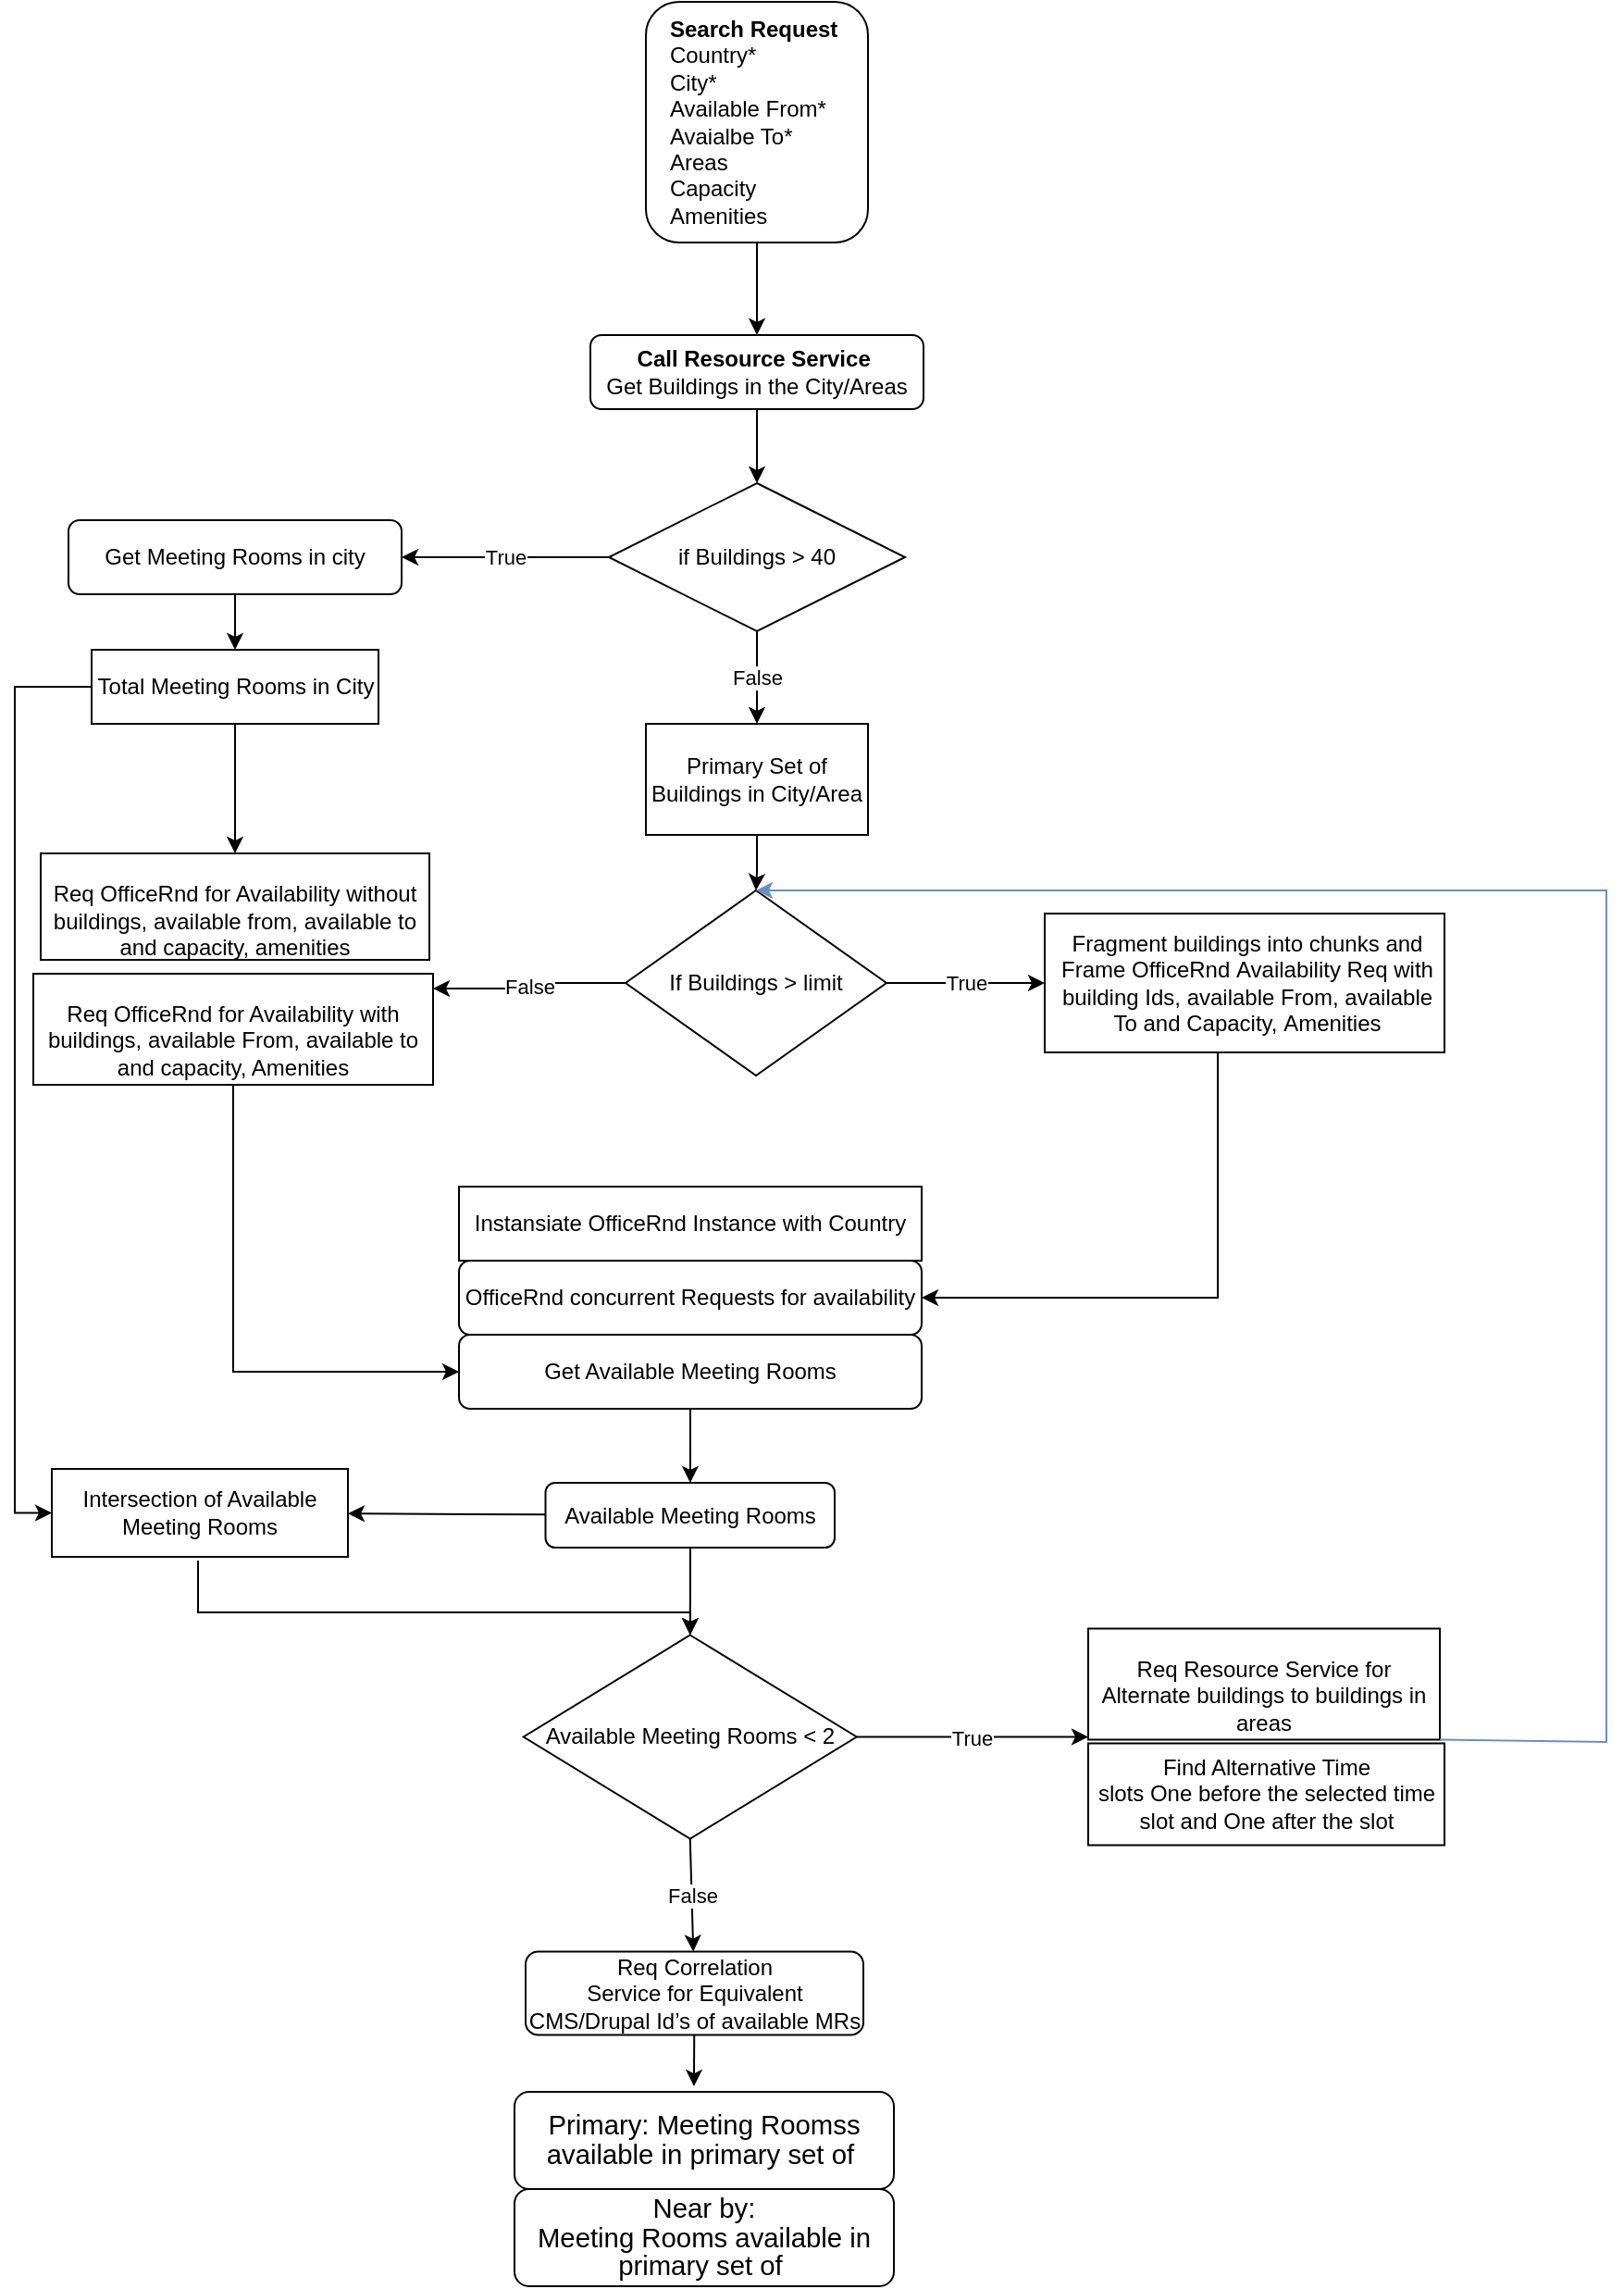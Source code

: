 <mxfile version="13.7.3" type="github">
  <diagram id="C5RBs43oDa-KdzZeNtuy" name="Page-1">
    <mxGraphModel dx="3206" dy="1277" grid="1" gridSize="10" guides="1" tooltips="1" connect="1" arrows="1" fold="1" page="1" pageScale="1" pageWidth="1169" pageHeight="827" background="none" math="0" shadow="0">
      <root>
        <mxCell id="WIyWlLk6GJQsqaUBKTNV-0" />
        <mxCell id="WIyWlLk6GJQsqaUBKTNV-1" parent="WIyWlLk6GJQsqaUBKTNV-0" />
        <mxCell id="KKwoinIEaRun2n8d-Eo_-2" style="edgeStyle=orthogonalEdgeStyle;rounded=0;orthogonalLoop=1;jettySize=auto;html=1;entryX=0.5;entryY=0;entryDx=0;entryDy=0;" edge="1" parent="WIyWlLk6GJQsqaUBKTNV-1" source="WIyWlLk6GJQsqaUBKTNV-3" target="KKwoinIEaRun2n8d-Eo_-1">
          <mxGeometry relative="1" as="geometry" />
        </mxCell>
        <mxCell id="WIyWlLk6GJQsqaUBKTNV-3" value="&lt;b&gt;Call Resource Service&amp;nbsp;&lt;/b&gt;&lt;br&gt;&lt;div style=&quot;text-align: left&quot;&gt;Get Buildings in the City/Areas&lt;/div&gt;" style="rounded=1;whiteSpace=wrap;html=1;fontSize=12;glass=0;strokeWidth=1;shadow=0;align=center;" parent="WIyWlLk6GJQsqaUBKTNV-1" vertex="1">
          <mxGeometry x="-1865" y="-60" width="180" height="40" as="geometry" />
        </mxCell>
        <mxCell id="WIyWlLk6GJQsqaUBKTNV-4" value="Yes" style="rounded=0;html=1;jettySize=auto;orthogonalLoop=1;fontSize=11;endArrow=block;endFill=0;endSize=8;strokeWidth=1;shadow=0;labelBackgroundColor=none;edgeStyle=orthogonalEdgeStyle;" parent="WIyWlLk6GJQsqaUBKTNV-1" edge="1">
          <mxGeometry y="20" relative="1" as="geometry">
            <mxPoint as="offset" />
            <mxPoint x="250" y="320" as="sourcePoint" />
          </mxGeometry>
        </mxCell>
        <mxCell id="WIyWlLk6GJQsqaUBKTNV-5" value="No" style="edgeStyle=orthogonalEdgeStyle;rounded=0;html=1;jettySize=auto;orthogonalLoop=1;fontSize=11;endArrow=block;endFill=0;endSize=8;strokeWidth=1;shadow=0;labelBackgroundColor=none;" parent="WIyWlLk6GJQsqaUBKTNV-1" edge="1">
          <mxGeometry y="10" relative="1" as="geometry">
            <mxPoint as="offset" />
            <mxPoint x="380" y="230" as="targetPoint" />
          </mxGeometry>
        </mxCell>
        <mxCell id="WIyWlLk6GJQsqaUBKTNV-8" value="No" style="rounded=0;html=1;jettySize=auto;orthogonalLoop=1;fontSize=11;endArrow=block;endFill=0;endSize=8;strokeWidth=1;shadow=0;labelBackgroundColor=none;edgeStyle=orthogonalEdgeStyle;" parent="WIyWlLk6GJQsqaUBKTNV-1" edge="1">
          <mxGeometry x="0.333" y="20" relative="1" as="geometry">
            <mxPoint as="offset" />
            <mxPoint x="220" y="370" as="sourcePoint" />
          </mxGeometry>
        </mxCell>
        <mxCell id="WIyWlLk6GJQsqaUBKTNV-9" value="Yes" style="edgeStyle=orthogonalEdgeStyle;rounded=0;html=1;jettySize=auto;orthogonalLoop=1;fontSize=11;endArrow=block;endFill=0;endSize=8;strokeWidth=1;shadow=0;labelBackgroundColor=none;" parent="WIyWlLk6GJQsqaUBKTNV-1" edge="1">
          <mxGeometry y="10" relative="1" as="geometry">
            <mxPoint as="offset" />
            <mxPoint x="270" y="330" as="sourcePoint" />
          </mxGeometry>
        </mxCell>
        <mxCell id="KKwoinIEaRun2n8d-Eo_-0" style="edgeStyle=orthogonalEdgeStyle;rounded=0;orthogonalLoop=1;jettySize=auto;html=1;entryX=0.5;entryY=0;entryDx=0;entryDy=0;" edge="1" parent="WIyWlLk6GJQsqaUBKTNV-1" source="8CnQwpFaGnil6D6pqTt6-2" target="WIyWlLk6GJQsqaUBKTNV-3">
          <mxGeometry relative="1" as="geometry">
            <mxPoint x="-1836" y="-70" as="targetPoint" />
          </mxGeometry>
        </mxCell>
        <mxCell id="8CnQwpFaGnil6D6pqTt6-2" value="&lt;b&gt;Search Request&amp;nbsp;&lt;/b&gt;&lt;br&gt;&lt;div style=&quot;text-align: left&quot;&gt;Country*&lt;/div&gt;&lt;div style=&quot;text-align: left&quot;&gt;City*&lt;/div&gt;&lt;div style=&quot;text-align: left&quot;&gt;Available From*&lt;/div&gt;&lt;div style=&quot;text-align: left&quot;&gt;Avaialbe To*&lt;/div&gt;&lt;div style=&quot;text-align: left&quot;&gt;Areas&lt;/div&gt;&lt;div style=&quot;text-align: left&quot;&gt;Capacity&lt;/div&gt;&lt;div style=&quot;text-align: left&quot;&gt;Amenities&lt;/div&gt;" style="rounded=1;whiteSpace=wrap;html=1;" parent="WIyWlLk6GJQsqaUBKTNV-1" vertex="1">
          <mxGeometry x="-1835" y="-240" width="120" height="130" as="geometry" />
        </mxCell>
        <mxCell id="KKwoinIEaRun2n8d-Eo_-24" style="edgeStyle=none;rounded=0;orthogonalLoop=1;jettySize=auto;html=1;entryX=0.5;entryY=0;entryDx=0;entryDy=0;" edge="1" parent="WIyWlLk6GJQsqaUBKTNV-1" source="8CnQwpFaGnil6D6pqTt6-5" target="KKwoinIEaRun2n8d-Eo_-23">
          <mxGeometry relative="1" as="geometry" />
        </mxCell>
        <mxCell id="8CnQwpFaGnil6D6pqTt6-5" value="Get Meeting Rooms in city" style="rounded=1;whiteSpace=wrap;html=1;" parent="WIyWlLk6GJQsqaUBKTNV-1" vertex="1">
          <mxGeometry x="-2147" y="40" width="180" height="40" as="geometry" />
        </mxCell>
        <mxCell id="8CnQwpFaGnil6D6pqTt6-18" value="" style="edgeStyle=orthogonalEdgeStyle;rounded=0;orthogonalLoop=1;jettySize=auto;html=1;" parent="WIyWlLk6GJQsqaUBKTNV-1" source="8CnQwpFaGnil6D6pqTt6-15" target="8CnQwpFaGnil6D6pqTt6-17" edge="1">
          <mxGeometry relative="1" as="geometry" />
        </mxCell>
        <mxCell id="8CnQwpFaGnil6D6pqTt6-15" value="Primary Set of Buildings in City/Area" style="rounded=0;whiteSpace=wrap;html=1;" parent="WIyWlLk6GJQsqaUBKTNV-1" vertex="1">
          <mxGeometry x="-1835" y="150" width="120" height="60" as="geometry" />
        </mxCell>
        <mxCell id="KKwoinIEaRun2n8d-Eo_-7" value="True" style="edgeStyle=orthogonalEdgeStyle;rounded=0;orthogonalLoop=1;jettySize=auto;html=1;entryX=0;entryY=0.5;entryDx=0;entryDy=0;" edge="1" parent="WIyWlLk6GJQsqaUBKTNV-1" source="8CnQwpFaGnil6D6pqTt6-17" target="8CnQwpFaGnil6D6pqTt6-19">
          <mxGeometry relative="1" as="geometry" />
        </mxCell>
        <mxCell id="KKwoinIEaRun2n8d-Eo_-8" value="False" style="edgeStyle=orthogonalEdgeStyle;rounded=0;orthogonalLoop=1;jettySize=auto;html=1;entryX=1;entryY=0.133;entryDx=0;entryDy=0;entryPerimeter=0;" edge="1" parent="WIyWlLk6GJQsqaUBKTNV-1" source="8CnQwpFaGnil6D6pqTt6-17" target="8CnQwpFaGnil6D6pqTt6-21">
          <mxGeometry relative="1" as="geometry" />
        </mxCell>
        <mxCell id="8CnQwpFaGnil6D6pqTt6-17" value="If Buildings &amp;gt; limit" style="rhombus;whiteSpace=wrap;html=1;rounded=0;" parent="WIyWlLk6GJQsqaUBKTNV-1" vertex="1">
          <mxGeometry x="-1846" y="240" width="141" height="100" as="geometry" />
        </mxCell>
        <mxCell id="KKwoinIEaRun2n8d-Eo_-12" style="edgeStyle=orthogonalEdgeStyle;rounded=0;orthogonalLoop=1;jettySize=auto;html=1;entryX=1;entryY=0.5;entryDx=0;entryDy=0;" edge="1" parent="WIyWlLk6GJQsqaUBKTNV-1" source="8CnQwpFaGnil6D6pqTt6-19" target="8CnQwpFaGnil6D6pqTt6-25">
          <mxGeometry relative="1" as="geometry">
            <Array as="points">
              <mxPoint x="-1526" y="460" />
            </Array>
          </mxGeometry>
        </mxCell>
        <mxCell id="8CnQwpFaGnil6D6pqTt6-19" value="&lt;p class=&quot;MsoNormal&quot; style=&quot;margin-bottom: 0.0pt&quot;&gt;&lt;/p&gt;&lt;div style=&quot;text-align: center&quot;&gt;&lt;span&gt;Fragment buildings into chunks and Frame OfficeRnd&amp;nbsp;&lt;/span&gt;&lt;span&gt;Availability Req with building Ids, available From, available To and Capacity,&amp;nbsp;&lt;/span&gt;&lt;span&gt;Amenities&lt;/span&gt;&lt;/div&gt;&lt;p&gt;&lt;/p&gt;" style="whiteSpace=wrap;html=1;rounded=0;align=left;" parent="WIyWlLk6GJQsqaUBKTNV-1" vertex="1">
          <mxGeometry x="-1619.5" y="252.5" width="216" height="75" as="geometry" />
        </mxCell>
        <mxCell id="KKwoinIEaRun2n8d-Eo_-13" style="edgeStyle=orthogonalEdgeStyle;rounded=0;orthogonalLoop=1;jettySize=auto;html=1;entryX=0;entryY=0.5;entryDx=0;entryDy=0;" edge="1" parent="WIyWlLk6GJQsqaUBKTNV-1" source="8CnQwpFaGnil6D6pqTt6-21" target="8CnQwpFaGnil6D6pqTt6-26">
          <mxGeometry relative="1" as="geometry">
            <Array as="points">
              <mxPoint x="-2058" y="500" />
            </Array>
          </mxGeometry>
        </mxCell>
        <mxCell id="8CnQwpFaGnil6D6pqTt6-21" value="&lt;p class=&quot;MsoNormal&quot; style=&quot;margin-bottom: 0.0pt&quot;&gt;Req OfficeRnd for Availability with buildings, available From, available to and capacity, Amenities&lt;/p&gt;" style="whiteSpace=wrap;html=1;rounded=0;align=center;" parent="WIyWlLk6GJQsqaUBKTNV-1" vertex="1">
          <mxGeometry x="-2166" y="285" width="216" height="60" as="geometry" />
        </mxCell>
        <mxCell id="KKwoinIEaRun2n8d-Eo_-15" style="edgeStyle=orthogonalEdgeStyle;rounded=0;orthogonalLoop=1;jettySize=auto;html=1;entryX=0.5;entryY=0;entryDx=0;entryDy=0;" edge="1" parent="WIyWlLk6GJQsqaUBKTNV-1" source="8CnQwpFaGnil6D6pqTt6-42" target="8CnQwpFaGnil6D6pqTt6-50">
          <mxGeometry relative="1" as="geometry" />
        </mxCell>
        <mxCell id="KKwoinIEaRun2n8d-Eo_-30" style="rounded=0;orthogonalLoop=1;jettySize=auto;html=1;" edge="1" parent="WIyWlLk6GJQsqaUBKTNV-1" source="8CnQwpFaGnil6D6pqTt6-42" target="8CnQwpFaGnil6D6pqTt6-44">
          <mxGeometry relative="1" as="geometry" />
        </mxCell>
        <mxCell id="8CnQwpFaGnil6D6pqTt6-42" value="Available Meeting Rooms" style="whiteSpace=wrap;html=1;rounded=1;" parent="WIyWlLk6GJQsqaUBKTNV-1" vertex="1">
          <mxGeometry x="-1889.25" y="560" width="156.25" height="35" as="geometry" />
        </mxCell>
        <mxCell id="KKwoinIEaRun2n8d-Eo_-31" style="edgeStyle=orthogonalEdgeStyle;rounded=0;orthogonalLoop=1;jettySize=auto;html=1;exitX=0.5;exitY=1;exitDx=0;exitDy=0;" edge="1" parent="WIyWlLk6GJQsqaUBKTNV-1">
          <mxGeometry relative="1" as="geometry">
            <mxPoint x="-1811" y="642" as="targetPoint" />
            <mxPoint x="-2077" y="602" as="sourcePoint" />
            <Array as="points">
              <mxPoint x="-2077" y="630" />
              <mxPoint x="-1811" y="630" />
            </Array>
          </mxGeometry>
        </mxCell>
        <mxCell id="8CnQwpFaGnil6D6pqTt6-44" value="Intersection of Available Meeting Rooms" style="whiteSpace=wrap;html=1;" parent="WIyWlLk6GJQsqaUBKTNV-1" vertex="1">
          <mxGeometry x="-2156" y="552.5" width="160" height="47.5" as="geometry" />
        </mxCell>
        <mxCell id="KKwoinIEaRun2n8d-Eo_-17" value="True" style="edgeStyle=orthogonalEdgeStyle;rounded=0;orthogonalLoop=1;jettySize=auto;html=1;" edge="1" parent="WIyWlLk6GJQsqaUBKTNV-1" source="8CnQwpFaGnil6D6pqTt6-50">
          <mxGeometry relative="1" as="geometry">
            <mxPoint x="-1596" y="697.25" as="targetPoint" />
          </mxGeometry>
        </mxCell>
        <mxCell id="KKwoinIEaRun2n8d-Eo_-19" value="False" style="edgeStyle=none;rounded=0;orthogonalLoop=1;jettySize=auto;html=1;exitX=0.5;exitY=1;exitDx=0;exitDy=0;" edge="1" parent="WIyWlLk6GJQsqaUBKTNV-1" source="8CnQwpFaGnil6D6pqTt6-50" target="8CnQwpFaGnil6D6pqTt6-58">
          <mxGeometry relative="1" as="geometry" />
        </mxCell>
        <mxCell id="8CnQwpFaGnil6D6pqTt6-50" value="Available Meeting Rooms &amp;lt; 2" style="rhombus;whiteSpace=wrap;html=1;rounded=0;" parent="WIyWlLk6GJQsqaUBKTNV-1" vertex="1">
          <mxGeometry x="-1901.12" y="642.25" width="180" height="110" as="geometry" />
        </mxCell>
        <mxCell id="KKwoinIEaRun2n8d-Eo_-21" style="edgeStyle=none;rounded=0;orthogonalLoop=1;jettySize=auto;html=1;entryX=0.473;entryY=-0.057;entryDx=0;entryDy=0;entryPerimeter=0;" edge="1" parent="WIyWlLk6GJQsqaUBKTNV-1" source="8CnQwpFaGnil6D6pqTt6-58" target="8CnQwpFaGnil6D6pqTt6-68">
          <mxGeometry relative="1" as="geometry" />
        </mxCell>
        <mxCell id="8CnQwpFaGnil6D6pqTt6-58" value="&lt;p class=&quot;MsoNormal&quot; align=&quot;center&quot;&gt;Req Correlation&lt;br/&gt;Service for Equivalent CMS/Drupal Id’s of available MRs&lt;/p&gt;" style="whiteSpace=wrap;html=1;rounded=1;" parent="WIyWlLk6GJQsqaUBKTNV-1" vertex="1">
          <mxGeometry x="-1900" y="813.25" width="182.5" height="45" as="geometry" />
        </mxCell>
        <mxCell id="KKwoinIEaRun2n8d-Eo_-5" value="True" style="edgeStyle=orthogonalEdgeStyle;rounded=0;orthogonalLoop=1;jettySize=auto;html=1;entryX=1;entryY=0.5;entryDx=0;entryDy=0;" edge="1" parent="WIyWlLk6GJQsqaUBKTNV-1" source="KKwoinIEaRun2n8d-Eo_-1" target="8CnQwpFaGnil6D6pqTt6-5">
          <mxGeometry relative="1" as="geometry">
            <Array as="points">
              <mxPoint x="-1937" y="60" />
              <mxPoint x="-1937" y="60" />
            </Array>
          </mxGeometry>
        </mxCell>
        <mxCell id="KKwoinIEaRun2n8d-Eo_-6" value="False" style="edgeStyle=orthogonalEdgeStyle;rounded=0;orthogonalLoop=1;jettySize=auto;html=1;" edge="1" parent="WIyWlLk6GJQsqaUBKTNV-1" source="KKwoinIEaRun2n8d-Eo_-1" target="8CnQwpFaGnil6D6pqTt6-15">
          <mxGeometry relative="1" as="geometry" />
        </mxCell>
        <mxCell id="KKwoinIEaRun2n8d-Eo_-1" value="if Buildings &amp;gt; 40" style="rhombus;whiteSpace=wrap;html=1;" vertex="1" parent="WIyWlLk6GJQsqaUBKTNV-1">
          <mxGeometry x="-1855" y="20" width="160" height="80" as="geometry" />
        </mxCell>
        <mxCell id="KKwoinIEaRun2n8d-Eo_-9" value="" style="group" vertex="1" connectable="0" parent="WIyWlLk6GJQsqaUBKTNV-1">
          <mxGeometry x="-1936" y="400" width="250" height="120" as="geometry" />
        </mxCell>
        <mxCell id="8CnQwpFaGnil6D6pqTt6-24" value="Instansiate OfficeRnd Instance with Country" style="rounded=0;whiteSpace=wrap;html=1;" parent="KKwoinIEaRun2n8d-Eo_-9" vertex="1">
          <mxGeometry width="250" height="40" as="geometry" />
        </mxCell>
        <mxCell id="8CnQwpFaGnil6D6pqTt6-25" value="&lt;p class=&quot;MsoNormal&quot; align=&quot;center&quot;&gt;OfficeRnd concurrent Requests for availability&lt;/p&gt;" style="rounded=1;whiteSpace=wrap;html=1;" parent="KKwoinIEaRun2n8d-Eo_-9" vertex="1">
          <mxGeometry y="40" width="250" height="40" as="geometry" />
        </mxCell>
        <mxCell id="8CnQwpFaGnil6D6pqTt6-26" value="&lt;p class=&quot;MsoNormal&quot; align=&quot;center&quot;&gt;Get Available Meeting Rooms&lt;/p&gt;" style="rounded=1;whiteSpace=wrap;html=1;" parent="KKwoinIEaRun2n8d-Eo_-9" vertex="1">
          <mxGeometry y="80" width="250" height="40" as="geometry" />
        </mxCell>
        <mxCell id="KKwoinIEaRun2n8d-Eo_-11" style="edgeStyle=orthogonalEdgeStyle;rounded=0;orthogonalLoop=1;jettySize=auto;html=1;" edge="1" parent="WIyWlLk6GJQsqaUBKTNV-1" source="8CnQwpFaGnil6D6pqTt6-26" target="8CnQwpFaGnil6D6pqTt6-42">
          <mxGeometry relative="1" as="geometry" />
        </mxCell>
        <mxCell id="KKwoinIEaRun2n8d-Eo_-16" value="" style="group" vertex="1" connectable="0" parent="WIyWlLk6GJQsqaUBKTNV-1">
          <mxGeometry x="-1596" y="638.75" width="192.5" height="117" as="geometry" />
        </mxCell>
        <mxCell id="8CnQwpFaGnil6D6pqTt6-52" value="&lt;p class=&quot;MsoNormal&quot; align=&quot;center&quot; style=&quot;margin-bottom: 0.0pt&quot;&gt;Req Resource Service for Alternate buildings to buildings in areas&lt;/p&gt;" style="whiteSpace=wrap;html=1;rounded=0;" parent="KKwoinIEaRun2n8d-Eo_-16" vertex="1">
          <mxGeometry width="190" height="60" as="geometry" />
        </mxCell>
        <mxCell id="8CnQwpFaGnil6D6pqTt6-55" value="&lt;p class=&quot;MsoNormal&quot; align=&quot;center&quot;&gt;Find Alternative Time&lt;br/&gt;slots One before the selected time slot and One after the slot&lt;/p&gt;" style="whiteSpace=wrap;html=1;rounded=0;" parent="KKwoinIEaRun2n8d-Eo_-16" vertex="1">
          <mxGeometry y="62" width="192.5" height="55" as="geometry" />
        </mxCell>
        <mxCell id="KKwoinIEaRun2n8d-Eo_-18" style="rounded=0;orthogonalLoop=1;jettySize=auto;html=1;exitX=1;exitY=1;exitDx=0;exitDy=0;entryX=0.5;entryY=0;entryDx=0;entryDy=0;fillColor=#dae8fc;strokeColor=#6c8ebf;" edge="1" parent="WIyWlLk6GJQsqaUBKTNV-1" source="8CnQwpFaGnil6D6pqTt6-52" target="8CnQwpFaGnil6D6pqTt6-17">
          <mxGeometry relative="1" as="geometry">
            <mxPoint x="-1796" y="230" as="targetPoint" />
            <Array as="points">
              <mxPoint x="-1316" y="700" />
              <mxPoint x="-1316" y="240" />
            </Array>
          </mxGeometry>
        </mxCell>
        <mxCell id="KKwoinIEaRun2n8d-Eo_-20" value="" style="group" vertex="1" connectable="0" parent="WIyWlLk6GJQsqaUBKTNV-1">
          <mxGeometry x="-1906" y="889" width="205" height="105" as="geometry" />
        </mxCell>
        <mxCell id="8CnQwpFaGnil6D6pqTt6-68" value="&lt;span style=&quot;font-size: 11.0pt ; line-height: 107% ; font-family: &amp;#34;calibri&amp;#34; , sans-serif&quot;&gt;Primary: Meeting Roomss available in primary set of&amp;nbsp;&lt;/span&gt;" style="whiteSpace=wrap;html=1;rounded=1;" parent="KKwoinIEaRun2n8d-Eo_-20" vertex="1">
          <mxGeometry width="205" height="52.5" as="geometry" />
        </mxCell>
        <mxCell id="8CnQwpFaGnil6D6pqTt6-70" value="&lt;span style=&quot;font-size: 11.0pt ; line-height: 107% ; font-family: &amp;#34;calibri&amp;#34; , sans-serif&quot;&gt;Near by:&lt;br&gt;Meeting Rooms available in primary set of&amp;nbsp;&lt;/span&gt;" style="whiteSpace=wrap;html=1;rounded=1;" parent="KKwoinIEaRun2n8d-Eo_-20" vertex="1">
          <mxGeometry y="52.5" width="205" height="52.5" as="geometry" />
        </mxCell>
        <mxCell id="KKwoinIEaRun2n8d-Eo_-22" value="&lt;br&gt;&lt;span style=&quot;color: rgb(0 , 0 , 0) ; font-family: &amp;#34;helvetica&amp;#34; ; font-size: 12px ; font-style: normal ; font-weight: 400 ; letter-spacing: normal ; text-align: center ; text-indent: 0px ; text-transform: none ; word-spacing: 0px&quot;&gt;Req OfficeRnd for Availability without buildings, available&amp;nbsp;&lt;/span&gt;&lt;span style=&quot;font-family: &amp;#34;helvetica&amp;#34;&quot;&gt;from, available to and capacity, amenities&lt;/span&gt;&lt;span style=&quot;color: rgb(0 , 0 , 0) ; font-family: &amp;#34;helvetica&amp;#34; ; font-size: 12px ; font-style: normal ; font-weight: 400 ; letter-spacing: normal ; text-align: center ; text-indent: 0px ; text-transform: none ; word-spacing: 0px&quot;&gt;&lt;br&gt;&lt;/span&gt;" style="whiteSpace=wrap;html=1;" vertex="1" parent="WIyWlLk6GJQsqaUBKTNV-1">
          <mxGeometry x="-2162" y="220" width="210" height="57.5" as="geometry" />
        </mxCell>
        <mxCell id="KKwoinIEaRun2n8d-Eo_-25" style="edgeStyle=none;rounded=0;orthogonalLoop=1;jettySize=auto;html=1;" edge="1" parent="WIyWlLk6GJQsqaUBKTNV-1" source="KKwoinIEaRun2n8d-Eo_-23" target="KKwoinIEaRun2n8d-Eo_-22">
          <mxGeometry relative="1" as="geometry" />
        </mxCell>
        <mxCell id="KKwoinIEaRun2n8d-Eo_-29" style="edgeStyle=orthogonalEdgeStyle;rounded=0;orthogonalLoop=1;jettySize=auto;html=1;entryX=0;entryY=0.5;entryDx=0;entryDy=0;" edge="1" parent="WIyWlLk6GJQsqaUBKTNV-1" source="KKwoinIEaRun2n8d-Eo_-23" target="8CnQwpFaGnil6D6pqTt6-44">
          <mxGeometry relative="1" as="geometry">
            <Array as="points">
              <mxPoint x="-2176" y="130" />
              <mxPoint x="-2176" y="576" />
            </Array>
          </mxGeometry>
        </mxCell>
        <mxCell id="KKwoinIEaRun2n8d-Eo_-23" value="Total Meeting Rooms in City" style="whiteSpace=wrap;html=1;" vertex="1" parent="WIyWlLk6GJQsqaUBKTNV-1">
          <mxGeometry x="-2134.5" y="110" width="155" height="40" as="geometry" />
        </mxCell>
      </root>
    </mxGraphModel>
  </diagram>
</mxfile>
